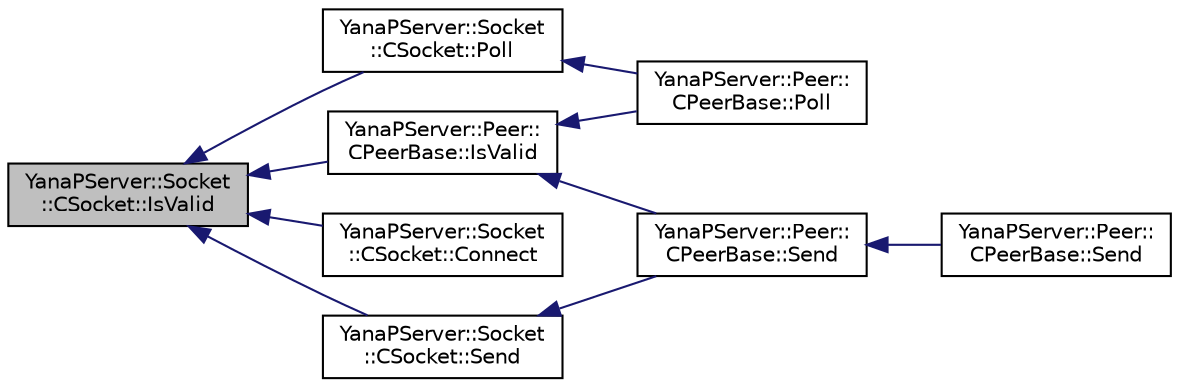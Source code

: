 digraph "YanaPServer::Socket::CSocket::IsValid"
{
  edge [fontname="Helvetica",fontsize="10",labelfontname="Helvetica",labelfontsize="10"];
  node [fontname="Helvetica",fontsize="10",shape=record];
  rankdir="LR";
  Node13 [label="YanaPServer::Socket\l::CSocket::IsValid",height=0.2,width=0.4,color="black", fillcolor="grey75", style="filled", fontcolor="black"];
  Node13 -> Node14 [dir="back",color="midnightblue",fontsize="10",style="solid",fontname="Helvetica"];
  Node14 [label="YanaPServer::Peer::\lCPeerBase::IsValid",height=0.2,width=0.4,color="black", fillcolor="white", style="filled",URL="$class_yana_p_server_1_1_peer_1_1_c_peer_base.html#ab75e8d60afaaaedc9882c56a7a6558b6",tooltip="有効か？ "];
  Node14 -> Node15 [dir="back",color="midnightblue",fontsize="10",style="solid",fontname="Helvetica"];
  Node15 [label="YanaPServer::Peer::\lCPeerBase::Poll",height=0.2,width=0.4,color="black", fillcolor="white", style="filled",URL="$class_yana_p_server_1_1_peer_1_1_c_peer_base.html#a790b68680123317b5c9f041a9a09de62",tooltip="毎フレームの処理 "];
  Node14 -> Node16 [dir="back",color="midnightblue",fontsize="10",style="solid",fontname="Helvetica"];
  Node16 [label="YanaPServer::Peer::\lCPeerBase::Send",height=0.2,width=0.4,color="black", fillcolor="white", style="filled",URL="$class_yana_p_server_1_1_peer_1_1_c_peer_base.html#a036c9c6218e6a833133a936348070bd1",tooltip="送信 "];
  Node16 -> Node17 [dir="back",color="midnightblue",fontsize="10",style="solid",fontname="Helvetica"];
  Node17 [label="YanaPServer::Peer::\lCPeerBase::Send",height=0.2,width=0.4,color="black", fillcolor="white", style="filled",URL="$class_yana_p_server_1_1_peer_1_1_c_peer_base.html#ab90c6914e20f87716bb990d4f9954720",tooltip="シリアライズ可能なオブジェクトを送信 "];
  Node13 -> Node18 [dir="back",color="midnightblue",fontsize="10",style="solid",fontname="Helvetica"];
  Node18 [label="YanaPServer::Socket\l::CSocket::Poll",height=0.2,width=0.4,color="black", fillcolor="white", style="filled",URL="$class_yana_p_server_1_1_socket_1_1_c_socket.html#aaa6dd5c2d46d5fd518293e95481ed18e",tooltip="毎フレーム実行する処理 "];
  Node18 -> Node15 [dir="back",color="midnightblue",fontsize="10",style="solid",fontname="Helvetica"];
  Node13 -> Node19 [dir="back",color="midnightblue",fontsize="10",style="solid",fontname="Helvetica"];
  Node19 [label="YanaPServer::Socket\l::CSocket::Connect",height=0.2,width=0.4,color="black", fillcolor="white", style="filled",URL="$class_yana_p_server_1_1_socket_1_1_c_socket.html#a7c111923d6b86b4c818c7487ecc9b60b",tooltip="接続 "];
  Node13 -> Node20 [dir="back",color="midnightblue",fontsize="10",style="solid",fontname="Helvetica"];
  Node20 [label="YanaPServer::Socket\l::CSocket::Send",height=0.2,width=0.4,color="black", fillcolor="white", style="filled",URL="$class_yana_p_server_1_1_socket_1_1_c_socket.html#ac29d664fd1a50bbfab2273a267e4b7c8",tooltip="送信 "];
  Node20 -> Node16 [dir="back",color="midnightblue",fontsize="10",style="solid",fontname="Helvetica"];
}
